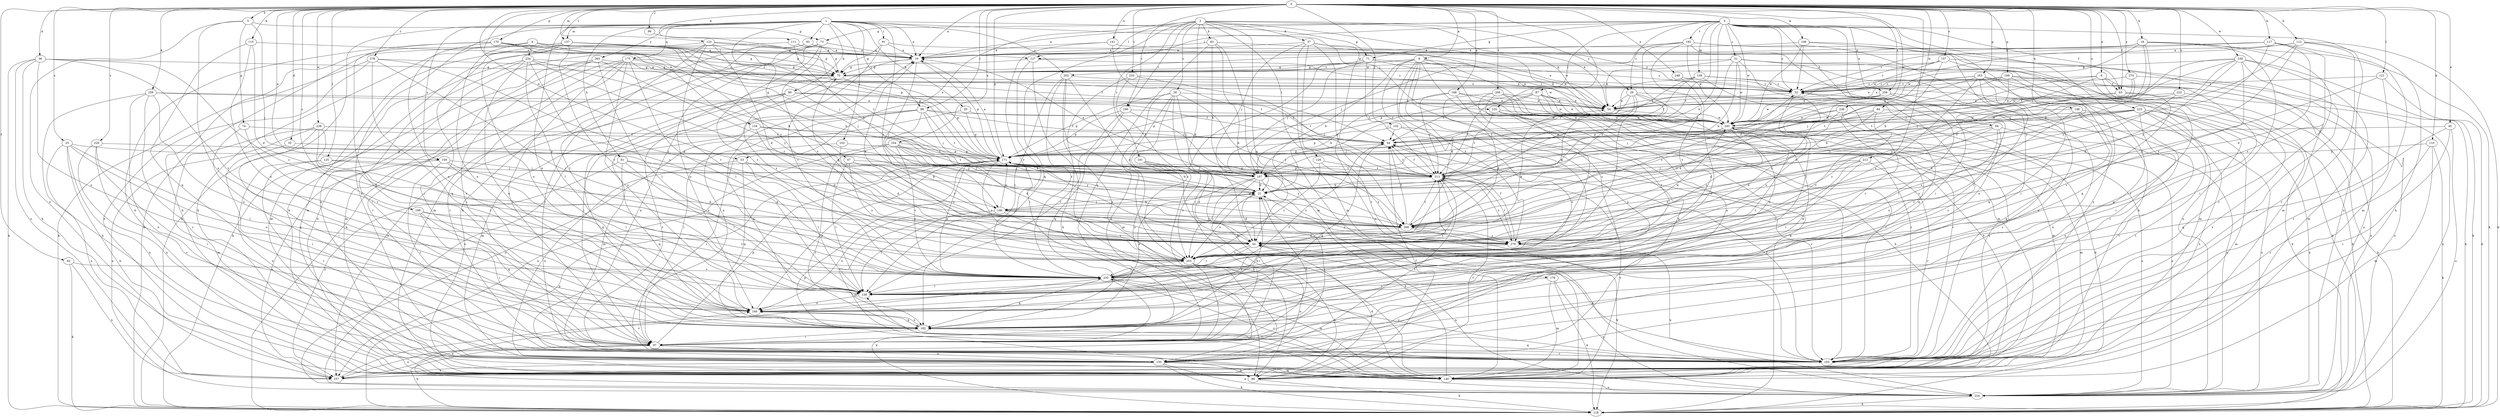 strict digraph  {
0;
1;
2;
3;
4;
5;
6;
8;
10;
19;
20;
21;
25;
26;
29;
31;
32;
35;
36;
37;
43;
45;
53;
54;
62;
63;
64;
67;
71;
73;
74;
75;
80;
81;
82;
84;
86;
87;
88;
91;
93;
94;
97;
99;
102;
103;
105;
106;
107;
108;
109;
110;
111;
112;
115;
117;
118;
121;
123;
125;
126;
127;
128;
134;
137;
139;
140;
141;
146;
150;
157;
159;
160;
163;
166;
169;
170;
171;
175;
176;
182;
190;
191;
192;
193;
199;
202;
203;
206;
212;
213;
222;
223;
224;
229;
233;
234;
235;
236;
238;
239;
245;
248;
254;
256;
257;
265;
268;
270;
278;
279;
0 -> 5  [label=a];
0 -> 6  [label=a];
0 -> 8  [label=a];
0 -> 10  [label=a];
0 -> 19  [label=b];
0 -> 25  [label=c];
0 -> 35  [label=d];
0 -> 36  [label=d];
0 -> 45  [label=e];
0 -> 53  [label=e];
0 -> 62  [label=f];
0 -> 63  [label=f];
0 -> 87  [label=i];
0 -> 88  [label=i];
0 -> 99  [label=j];
0 -> 102  [label=j];
0 -> 108  [label=k];
0 -> 109  [label=k];
0 -> 110  [label=k];
0 -> 111  [label=k];
0 -> 112  [label=k];
0 -> 115  [label=k];
0 -> 117  [label=k];
0 -> 121  [label=l];
0 -> 123  [label=l];
0 -> 125  [label=l];
0 -> 134  [label=m];
0 -> 137  [label=m];
0 -> 141  [label=n];
0 -> 146  [label=n];
0 -> 157  [label=o];
0 -> 159  [label=o];
0 -> 163  [label=p];
0 -> 166  [label=p];
0 -> 169  [label=p];
0 -> 170  [label=p];
0 -> 171  [label=p];
0 -> 190  [label=r];
0 -> 199  [label=s];
0 -> 206  [label=t];
0 -> 212  [label=t];
0 -> 222  [label=u];
0 -> 223  [label=u];
0 -> 229  [label=v];
0 -> 233  [label=v];
0 -> 236  [label=w];
0 -> 238  [label=w];
0 -> 239  [label=w];
0 -> 245  [label=w];
0 -> 248  [label=x];
0 -> 254  [label=x];
0 -> 256  [label=x];
0 -> 270  [label=z];
0 -> 278  [label=z];
1 -> 10  [label=a];
1 -> 20  [label=b];
1 -> 67  [label=g];
1 -> 71  [label=g];
1 -> 80  [label=h];
1 -> 81  [label=h];
1 -> 88  [label=i];
1 -> 91  [label=i];
1 -> 93  [label=i];
1 -> 103  [label=j];
1 -> 105  [label=j];
1 -> 118  [label=k];
1 -> 137  [label=m];
1 -> 150  [label=n];
1 -> 159  [label=o];
1 -> 160  [label=o];
1 -> 175  [label=q];
1 -> 202  [label=s];
1 -> 265  [label=y];
1 -> 279  [label=z];
2 -> 26  [label=c];
2 -> 29  [label=c];
2 -> 37  [label=d];
2 -> 43  [label=d];
2 -> 53  [label=e];
2 -> 54  [label=e];
2 -> 82  [label=h];
2 -> 126  [label=l];
2 -> 127  [label=l];
2 -> 176  [label=q];
2 -> 182  [label=q];
2 -> 190  [label=r];
2 -> 191  [label=r];
2 -> 245  [label=w];
3 -> 10  [label=a];
3 -> 21  [label=b];
3 -> 29  [label=c];
3 -> 31  [label=c];
3 -> 32  [label=c];
3 -> 63  [label=f];
3 -> 71  [label=g];
3 -> 73  [label=g];
3 -> 84  [label=h];
3 -> 105  [label=j];
3 -> 127  [label=l];
3 -> 139  [label=m];
3 -> 150  [label=n];
3 -> 192  [label=r];
3 -> 193  [label=r];
3 -> 213  [label=t];
3 -> 224  [label=u];
3 -> 245  [label=w];
3 -> 256  [label=x];
3 -> 257  [label=x];
4 -> 86  [label=h];
4 -> 106  [label=j];
4 -> 127  [label=l];
4 -> 160  [label=o];
4 -> 234  [label=v];
4 -> 268  [label=y];
5 -> 73  [label=g];
5 -> 74  [label=g];
5 -> 106  [label=j];
5 -> 160  [label=o];
5 -> 257  [label=x];
6 -> 32  [label=c];
6 -> 63  [label=f];
6 -> 94  [label=i];
6 -> 182  [label=q];
6 -> 213  [label=t];
6 -> 224  [label=u];
8 -> 21  [label=b];
8 -> 43  [label=d];
8 -> 54  [label=e];
8 -> 75  [label=g];
8 -> 86  [label=h];
8 -> 118  [label=k];
8 -> 140  [label=m];
8 -> 150  [label=n];
8 -> 202  [label=s];
8 -> 203  [label=s];
8 -> 213  [label=t];
8 -> 279  [label=z];
10 -> 75  [label=g];
10 -> 106  [label=j];
10 -> 150  [label=n];
10 -> 171  [label=p];
19 -> 10  [label=a];
19 -> 75  [label=g];
19 -> 97  [label=i];
19 -> 106  [label=j];
19 -> 118  [label=k];
19 -> 193  [label=r];
19 -> 245  [label=w];
19 -> 268  [label=y];
20 -> 97  [label=i];
20 -> 171  [label=p];
20 -> 245  [label=w];
21 -> 43  [label=d];
21 -> 97  [label=i];
21 -> 106  [label=j];
21 -> 203  [label=s];
25 -> 86  [label=h];
25 -> 128  [label=l];
25 -> 150  [label=n];
25 -> 160  [label=o];
25 -> 171  [label=p];
25 -> 257  [label=x];
26 -> 54  [label=e];
26 -> 97  [label=i];
26 -> 107  [label=j];
26 -> 140  [label=m];
26 -> 150  [label=n];
26 -> 171  [label=p];
26 -> 203  [label=s];
26 -> 268  [label=y];
29 -> 54  [label=e];
29 -> 64  [label=f];
29 -> 118  [label=k];
29 -> 160  [label=o];
29 -> 171  [label=p];
29 -> 268  [label=y];
29 -> 279  [label=z];
31 -> 21  [label=b];
31 -> 54  [label=e];
31 -> 75  [label=g];
31 -> 118  [label=k];
31 -> 128  [label=l];
31 -> 140  [label=m];
31 -> 150  [label=n];
31 -> 213  [label=t];
31 -> 245  [label=w];
32 -> 54  [label=e];
32 -> 235  [label=v];
32 -> 279  [label=z];
35 -> 97  [label=i];
35 -> 171  [label=p];
36 -> 75  [label=g];
36 -> 86  [label=h];
36 -> 118  [label=k];
36 -> 160  [label=o];
36 -> 203  [label=s];
36 -> 235  [label=v];
36 -> 257  [label=x];
37 -> 10  [label=a];
37 -> 107  [label=j];
37 -> 140  [label=m];
37 -> 193  [label=r];
37 -> 224  [label=u];
37 -> 245  [label=w];
37 -> 268  [label=y];
43 -> 10  [label=a];
43 -> 54  [label=e];
43 -> 75  [label=g];
43 -> 171  [label=p];
43 -> 203  [label=s];
43 -> 224  [label=u];
43 -> 235  [label=v];
45 -> 64  [label=f];
45 -> 182  [label=q];
45 -> 193  [label=r];
45 -> 224  [label=u];
53 -> 21  [label=b];
53 -> 128  [label=l];
53 -> 150  [label=n];
53 -> 182  [label=q];
53 -> 213  [label=t];
54 -> 245  [label=w];
62 -> 118  [label=k];
62 -> 235  [label=v];
62 -> 257  [label=x];
63 -> 54  [label=e];
63 -> 118  [label=k];
63 -> 235  [label=v];
63 -> 268  [label=y];
64 -> 171  [label=p];
64 -> 182  [label=q];
64 -> 213  [label=t];
67 -> 107  [label=j];
67 -> 128  [label=l];
67 -> 203  [label=s];
67 -> 268  [label=y];
67 -> 279  [label=z];
71 -> 32  [label=c];
71 -> 54  [label=e];
71 -> 75  [label=g];
71 -> 97  [label=i];
71 -> 107  [label=j];
71 -> 213  [label=t];
73 -> 10  [label=a];
73 -> 86  [label=h];
73 -> 160  [label=o];
73 -> 193  [label=r];
73 -> 203  [label=s];
73 -> 235  [label=v];
74 -> 64  [label=f];
74 -> 182  [label=q];
74 -> 235  [label=v];
75 -> 32  [label=c];
75 -> 97  [label=i];
75 -> 171  [label=p];
75 -> 203  [label=s];
80 -> 54  [label=e];
80 -> 64  [label=f];
80 -> 140  [label=m];
80 -> 193  [label=r];
80 -> 224  [label=u];
80 -> 245  [label=w];
80 -> 257  [label=x];
81 -> 43  [label=d];
81 -> 107  [label=j];
81 -> 128  [label=l];
81 -> 182  [label=q];
81 -> 257  [label=x];
82 -> 10  [label=a];
82 -> 21  [label=b];
82 -> 43  [label=d];
82 -> 140  [label=m];
82 -> 182  [label=q];
82 -> 245  [label=w];
84 -> 160  [label=o];
84 -> 203  [label=s];
84 -> 224  [label=u];
84 -> 245  [label=w];
84 -> 268  [label=y];
86 -> 43  [label=d];
86 -> 64  [label=f];
86 -> 118  [label=k];
86 -> 213  [label=t];
87 -> 54  [label=e];
87 -> 64  [label=f];
87 -> 107  [label=j];
87 -> 140  [label=m];
87 -> 193  [label=r];
87 -> 213  [label=t];
87 -> 245  [label=w];
87 -> 257  [label=x];
88 -> 64  [label=f];
88 -> 107  [label=j];
88 -> 140  [label=m];
88 -> 182  [label=q];
88 -> 213  [label=t];
88 -> 224  [label=u];
88 -> 245  [label=w];
88 -> 268  [label=y];
91 -> 10  [label=a];
91 -> 54  [label=e];
91 -> 75  [label=g];
91 -> 235  [label=v];
93 -> 10  [label=a];
93 -> 118  [label=k];
93 -> 140  [label=m];
94 -> 43  [label=d];
94 -> 64  [label=f];
94 -> 203  [label=s];
94 -> 213  [label=t];
94 -> 224  [label=u];
94 -> 235  [label=v];
97 -> 21  [label=b];
97 -> 118  [label=k];
97 -> 150  [label=n];
97 -> 171  [label=p];
97 -> 193  [label=r];
97 -> 257  [label=x];
99 -> 171  [label=p];
102 -> 64  [label=f];
102 -> 171  [label=p];
102 -> 193  [label=r];
102 -> 235  [label=v];
103 -> 43  [label=d];
103 -> 97  [label=i];
103 -> 171  [label=p];
105 -> 86  [label=h];
105 -> 193  [label=r];
105 -> 213  [label=t];
105 -> 245  [label=w];
105 -> 279  [label=z];
106 -> 21  [label=b];
106 -> 128  [label=l];
106 -> 140  [label=m];
106 -> 160  [label=o];
106 -> 171  [label=p];
106 -> 203  [label=s];
106 -> 268  [label=y];
106 -> 279  [label=z];
107 -> 10  [label=a];
107 -> 21  [label=b];
107 -> 97  [label=i];
107 -> 160  [label=o];
107 -> 203  [label=s];
107 -> 279  [label=z];
108 -> 10  [label=a];
108 -> 32  [label=c];
108 -> 97  [label=i];
108 -> 140  [label=m];
108 -> 245  [label=w];
109 -> 54  [label=e];
109 -> 64  [label=f];
109 -> 86  [label=h];
109 -> 150  [label=n];
109 -> 160  [label=o];
109 -> 193  [label=r];
110 -> 118  [label=k];
110 -> 140  [label=m];
110 -> 171  [label=p];
110 -> 193  [label=r];
111 -> 10  [label=a];
111 -> 21  [label=b];
111 -> 75  [label=g];
111 -> 86  [label=h];
112 -> 10  [label=a];
112 -> 21  [label=b];
112 -> 32  [label=c];
112 -> 86  [label=h];
112 -> 118  [label=k];
112 -> 193  [label=r];
112 -> 268  [label=y];
115 -> 10  [label=a];
115 -> 43  [label=d];
115 -> 160  [label=o];
115 -> 182  [label=q];
117 -> 10  [label=a];
117 -> 32  [label=c];
117 -> 43  [label=d];
117 -> 140  [label=m];
117 -> 203  [label=s];
117 -> 268  [label=y];
118 -> 171  [label=p];
121 -> 32  [label=c];
121 -> 118  [label=k];
121 -> 193  [label=r];
121 -> 268  [label=y];
123 -> 10  [label=a];
123 -> 43  [label=d];
123 -> 75  [label=g];
123 -> 128  [label=l];
123 -> 140  [label=m];
123 -> 150  [label=n];
123 -> 213  [label=t];
123 -> 235  [label=v];
125 -> 43  [label=d];
125 -> 107  [label=j];
125 -> 150  [label=n];
125 -> 193  [label=r];
126 -> 203  [label=s];
126 -> 213  [label=t];
126 -> 279  [label=z];
127 -> 32  [label=c];
127 -> 75  [label=g];
127 -> 97  [label=i];
127 -> 257  [label=x];
128 -> 160  [label=o];
128 -> 213  [label=t];
134 -> 43  [label=d];
134 -> 64  [label=f];
134 -> 182  [label=q];
134 -> 213  [label=t];
137 -> 10  [label=a];
137 -> 32  [label=c];
137 -> 75  [label=g];
137 -> 86  [label=h];
137 -> 97  [label=i];
137 -> 107  [label=j];
137 -> 118  [label=k];
137 -> 160  [label=o];
137 -> 171  [label=p];
137 -> 235  [label=v];
139 -> 32  [label=c];
139 -> 64  [label=f];
139 -> 107  [label=j];
139 -> 118  [label=k];
139 -> 171  [label=p];
139 -> 182  [label=q];
140 -> 21  [label=b];
140 -> 128  [label=l];
140 -> 213  [label=t];
140 -> 224  [label=u];
140 -> 235  [label=v];
141 -> 10  [label=a];
141 -> 32  [label=c];
141 -> 213  [label=t];
141 -> 235  [label=v];
146 -> 182  [label=q];
146 -> 193  [label=r];
146 -> 203  [label=s];
146 -> 224  [label=u];
146 -> 245  [label=w];
150 -> 86  [label=h];
150 -> 118  [label=k];
150 -> 140  [label=m];
150 -> 213  [label=t];
150 -> 224  [label=u];
150 -> 257  [label=x];
157 -> 21  [label=b];
157 -> 32  [label=c];
157 -> 54  [label=e];
157 -> 75  [label=g];
157 -> 182  [label=q];
157 -> 224  [label=u];
159 -> 97  [label=i];
159 -> 107  [label=j];
159 -> 128  [label=l];
159 -> 203  [label=s];
159 -> 257  [label=x];
160 -> 64  [label=f];
160 -> 171  [label=p];
160 -> 182  [label=q];
160 -> 245  [label=w];
163 -> 32  [label=c];
163 -> 54  [label=e];
163 -> 118  [label=k];
163 -> 128  [label=l];
163 -> 182  [label=q];
163 -> 193  [label=r];
163 -> 203  [label=s];
163 -> 245  [label=w];
163 -> 257  [label=x];
166 -> 21  [label=b];
166 -> 54  [label=e];
166 -> 160  [label=o];
166 -> 193  [label=r];
166 -> 213  [label=t];
169 -> 32  [label=c];
169 -> 54  [label=e];
169 -> 97  [label=i];
169 -> 171  [label=p];
169 -> 213  [label=t];
169 -> 224  [label=u];
169 -> 268  [label=y];
170 -> 10  [label=a];
170 -> 32  [label=c];
170 -> 64  [label=f];
170 -> 75  [label=g];
170 -> 86  [label=h];
170 -> 160  [label=o];
170 -> 182  [label=q];
171 -> 10  [label=a];
171 -> 21  [label=b];
171 -> 203  [label=s];
171 -> 213  [label=t];
175 -> 21  [label=b];
175 -> 75  [label=g];
175 -> 86  [label=h];
175 -> 97  [label=i];
175 -> 128  [label=l];
175 -> 140  [label=m];
175 -> 160  [label=o];
175 -> 193  [label=r];
175 -> 245  [label=w];
176 -> 118  [label=k];
176 -> 128  [label=l];
176 -> 140  [label=m];
176 -> 224  [label=u];
182 -> 21  [label=b];
182 -> 32  [label=c];
182 -> 97  [label=i];
182 -> 160  [label=o];
190 -> 128  [label=l];
190 -> 171  [label=p];
190 -> 182  [label=q];
190 -> 245  [label=w];
190 -> 268  [label=y];
191 -> 43  [label=d];
191 -> 86  [label=h];
191 -> 107  [label=j];
191 -> 203  [label=s];
191 -> 268  [label=y];
192 -> 10  [label=a];
192 -> 86  [label=h];
192 -> 97  [label=i];
192 -> 107  [label=j];
192 -> 224  [label=u];
192 -> 235  [label=v];
192 -> 245  [label=w];
192 -> 268  [label=y];
193 -> 10  [label=a];
193 -> 32  [label=c];
193 -> 43  [label=d];
193 -> 64  [label=f];
193 -> 182  [label=q];
199 -> 97  [label=i];
199 -> 182  [label=q];
199 -> 235  [label=v];
199 -> 268  [label=y];
202 -> 32  [label=c];
202 -> 43  [label=d];
202 -> 128  [label=l];
202 -> 140  [label=m];
202 -> 203  [label=s];
202 -> 235  [label=v];
203 -> 86  [label=h];
203 -> 97  [label=i];
203 -> 150  [label=n];
203 -> 213  [label=t];
203 -> 235  [label=v];
206 -> 43  [label=d];
206 -> 54  [label=e];
206 -> 86  [label=h];
206 -> 193  [label=r];
206 -> 203  [label=s];
206 -> 235  [label=v];
212 -> 43  [label=d];
212 -> 107  [label=j];
212 -> 128  [label=l];
212 -> 193  [label=r];
212 -> 235  [label=v];
213 -> 21  [label=b];
213 -> 64  [label=f];
213 -> 171  [label=p];
213 -> 279  [label=z];
222 -> 21  [label=b];
222 -> 43  [label=d];
222 -> 54  [label=e];
222 -> 224  [label=u];
223 -> 107  [label=j];
223 -> 140  [label=m];
223 -> 150  [label=n];
223 -> 171  [label=p];
223 -> 193  [label=r];
223 -> 224  [label=u];
223 -> 245  [label=w];
223 -> 257  [label=x];
223 -> 279  [label=z];
224 -> 118  [label=k];
224 -> 160  [label=o];
224 -> 171  [label=p];
229 -> 97  [label=i];
229 -> 150  [label=n];
229 -> 171  [label=p];
229 -> 193  [label=r];
233 -> 21  [label=b];
233 -> 32  [label=c];
233 -> 86  [label=h];
233 -> 213  [label=t];
234 -> 21  [label=b];
234 -> 75  [label=g];
234 -> 97  [label=i];
234 -> 128  [label=l];
234 -> 140  [label=m];
234 -> 182  [label=q];
234 -> 203  [label=s];
234 -> 279  [label=z];
235 -> 118  [label=k];
235 -> 128  [label=l];
235 -> 140  [label=m];
235 -> 171  [label=p];
235 -> 182  [label=q];
235 -> 193  [label=r];
236 -> 43  [label=d];
236 -> 171  [label=p];
236 -> 235  [label=v];
236 -> 245  [label=w];
238 -> 64  [label=f];
238 -> 97  [label=i];
238 -> 128  [label=l];
238 -> 140  [label=m];
238 -> 203  [label=s];
238 -> 224  [label=u];
239 -> 43  [label=d];
239 -> 64  [label=f];
239 -> 75  [label=g];
239 -> 107  [label=j];
239 -> 118  [label=k];
239 -> 140  [label=m];
239 -> 193  [label=r];
239 -> 213  [label=t];
239 -> 279  [label=z];
245 -> 64  [label=f];
245 -> 107  [label=j];
245 -> 128  [label=l];
245 -> 140  [label=m];
245 -> 224  [label=u];
245 -> 279  [label=z];
248 -> 32  [label=c];
248 -> 160  [label=o];
254 -> 21  [label=b];
254 -> 43  [label=d];
254 -> 171  [label=p];
254 -> 193  [label=r];
254 -> 213  [label=t];
254 -> 235  [label=v];
254 -> 257  [label=x];
254 -> 268  [label=y];
256 -> 43  [label=d];
256 -> 54  [label=e];
256 -> 128  [label=l];
256 -> 150  [label=n];
256 -> 245  [label=w];
257 -> 235  [label=v];
265 -> 75  [label=g];
265 -> 97  [label=i];
265 -> 118  [label=k];
265 -> 128  [label=l];
265 -> 193  [label=r];
265 -> 268  [label=y];
268 -> 32  [label=c];
268 -> 43  [label=d];
268 -> 64  [label=f];
268 -> 118  [label=k];
268 -> 171  [label=p];
268 -> 213  [label=t];
268 -> 279  [label=z];
270 -> 32  [label=c];
270 -> 107  [label=j];
270 -> 118  [label=k];
270 -> 245  [label=w];
278 -> 75  [label=g];
278 -> 118  [label=k];
278 -> 182  [label=q];
278 -> 235  [label=v];
278 -> 257  [label=x];
278 -> 279  [label=z];
279 -> 64  [label=f];
279 -> 128  [label=l];
279 -> 213  [label=t];
279 -> 224  [label=u];
279 -> 245  [label=w];
}
